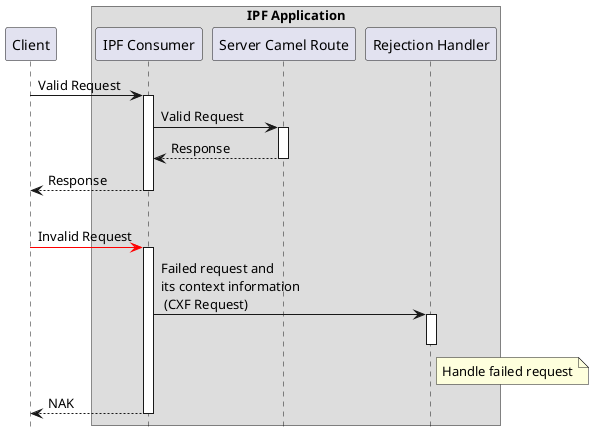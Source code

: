 @startuml
hide footbox

participant "Client"
box "IPF Application"
participant "IPF Consumer" as CON
participant "Server Camel Route" as SCR
participant "Rejection Handler" as REJ
end box

Client -> CON : Valid Request
activate CON
CON -> SCR : Valid Request
activate SCR
SCR --> CON : Response
deactivate SCR
CON --> Client : Response
deactivate CON
|||
Client -[#red]> CON : Invalid Request
activate CON
CON -> REJ : Failed request and \nits context information\n (CXF Request)
note right of REJ: Handle failed request
activate REJ
deactivate REJ
CON --> Client : NAK
deactivate CON

@enduml